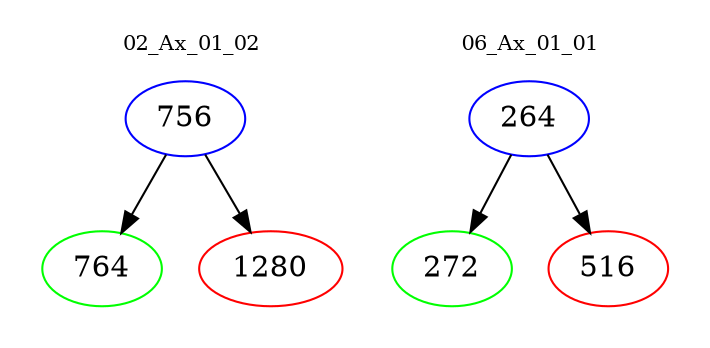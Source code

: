digraph{
subgraph cluster_0 {
color = white
label = "02_Ax_01_02";
fontsize=10;
T0_756 [label="756", color="blue"]
T0_756 -> T0_764 [color="black"]
T0_764 [label="764", color="green"]
T0_756 -> T0_1280 [color="black"]
T0_1280 [label="1280", color="red"]
}
subgraph cluster_1 {
color = white
label = "06_Ax_01_01";
fontsize=10;
T1_264 [label="264", color="blue"]
T1_264 -> T1_272 [color="black"]
T1_272 [label="272", color="green"]
T1_264 -> T1_516 [color="black"]
T1_516 [label="516", color="red"]
}
}
